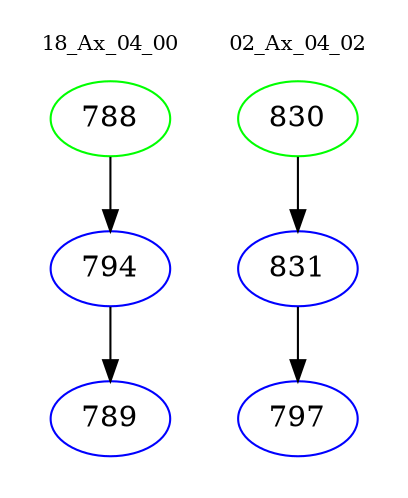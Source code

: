 digraph{
subgraph cluster_0 {
color = white
label = "18_Ax_04_00";
fontsize=10;
T0_788 [label="788", color="green"]
T0_788 -> T0_794 [color="black"]
T0_794 [label="794", color="blue"]
T0_794 -> T0_789 [color="black"]
T0_789 [label="789", color="blue"]
}
subgraph cluster_1 {
color = white
label = "02_Ax_04_02";
fontsize=10;
T1_830 [label="830", color="green"]
T1_830 -> T1_831 [color="black"]
T1_831 [label="831", color="blue"]
T1_831 -> T1_797 [color="black"]
T1_797 [label="797", color="blue"]
}
}
